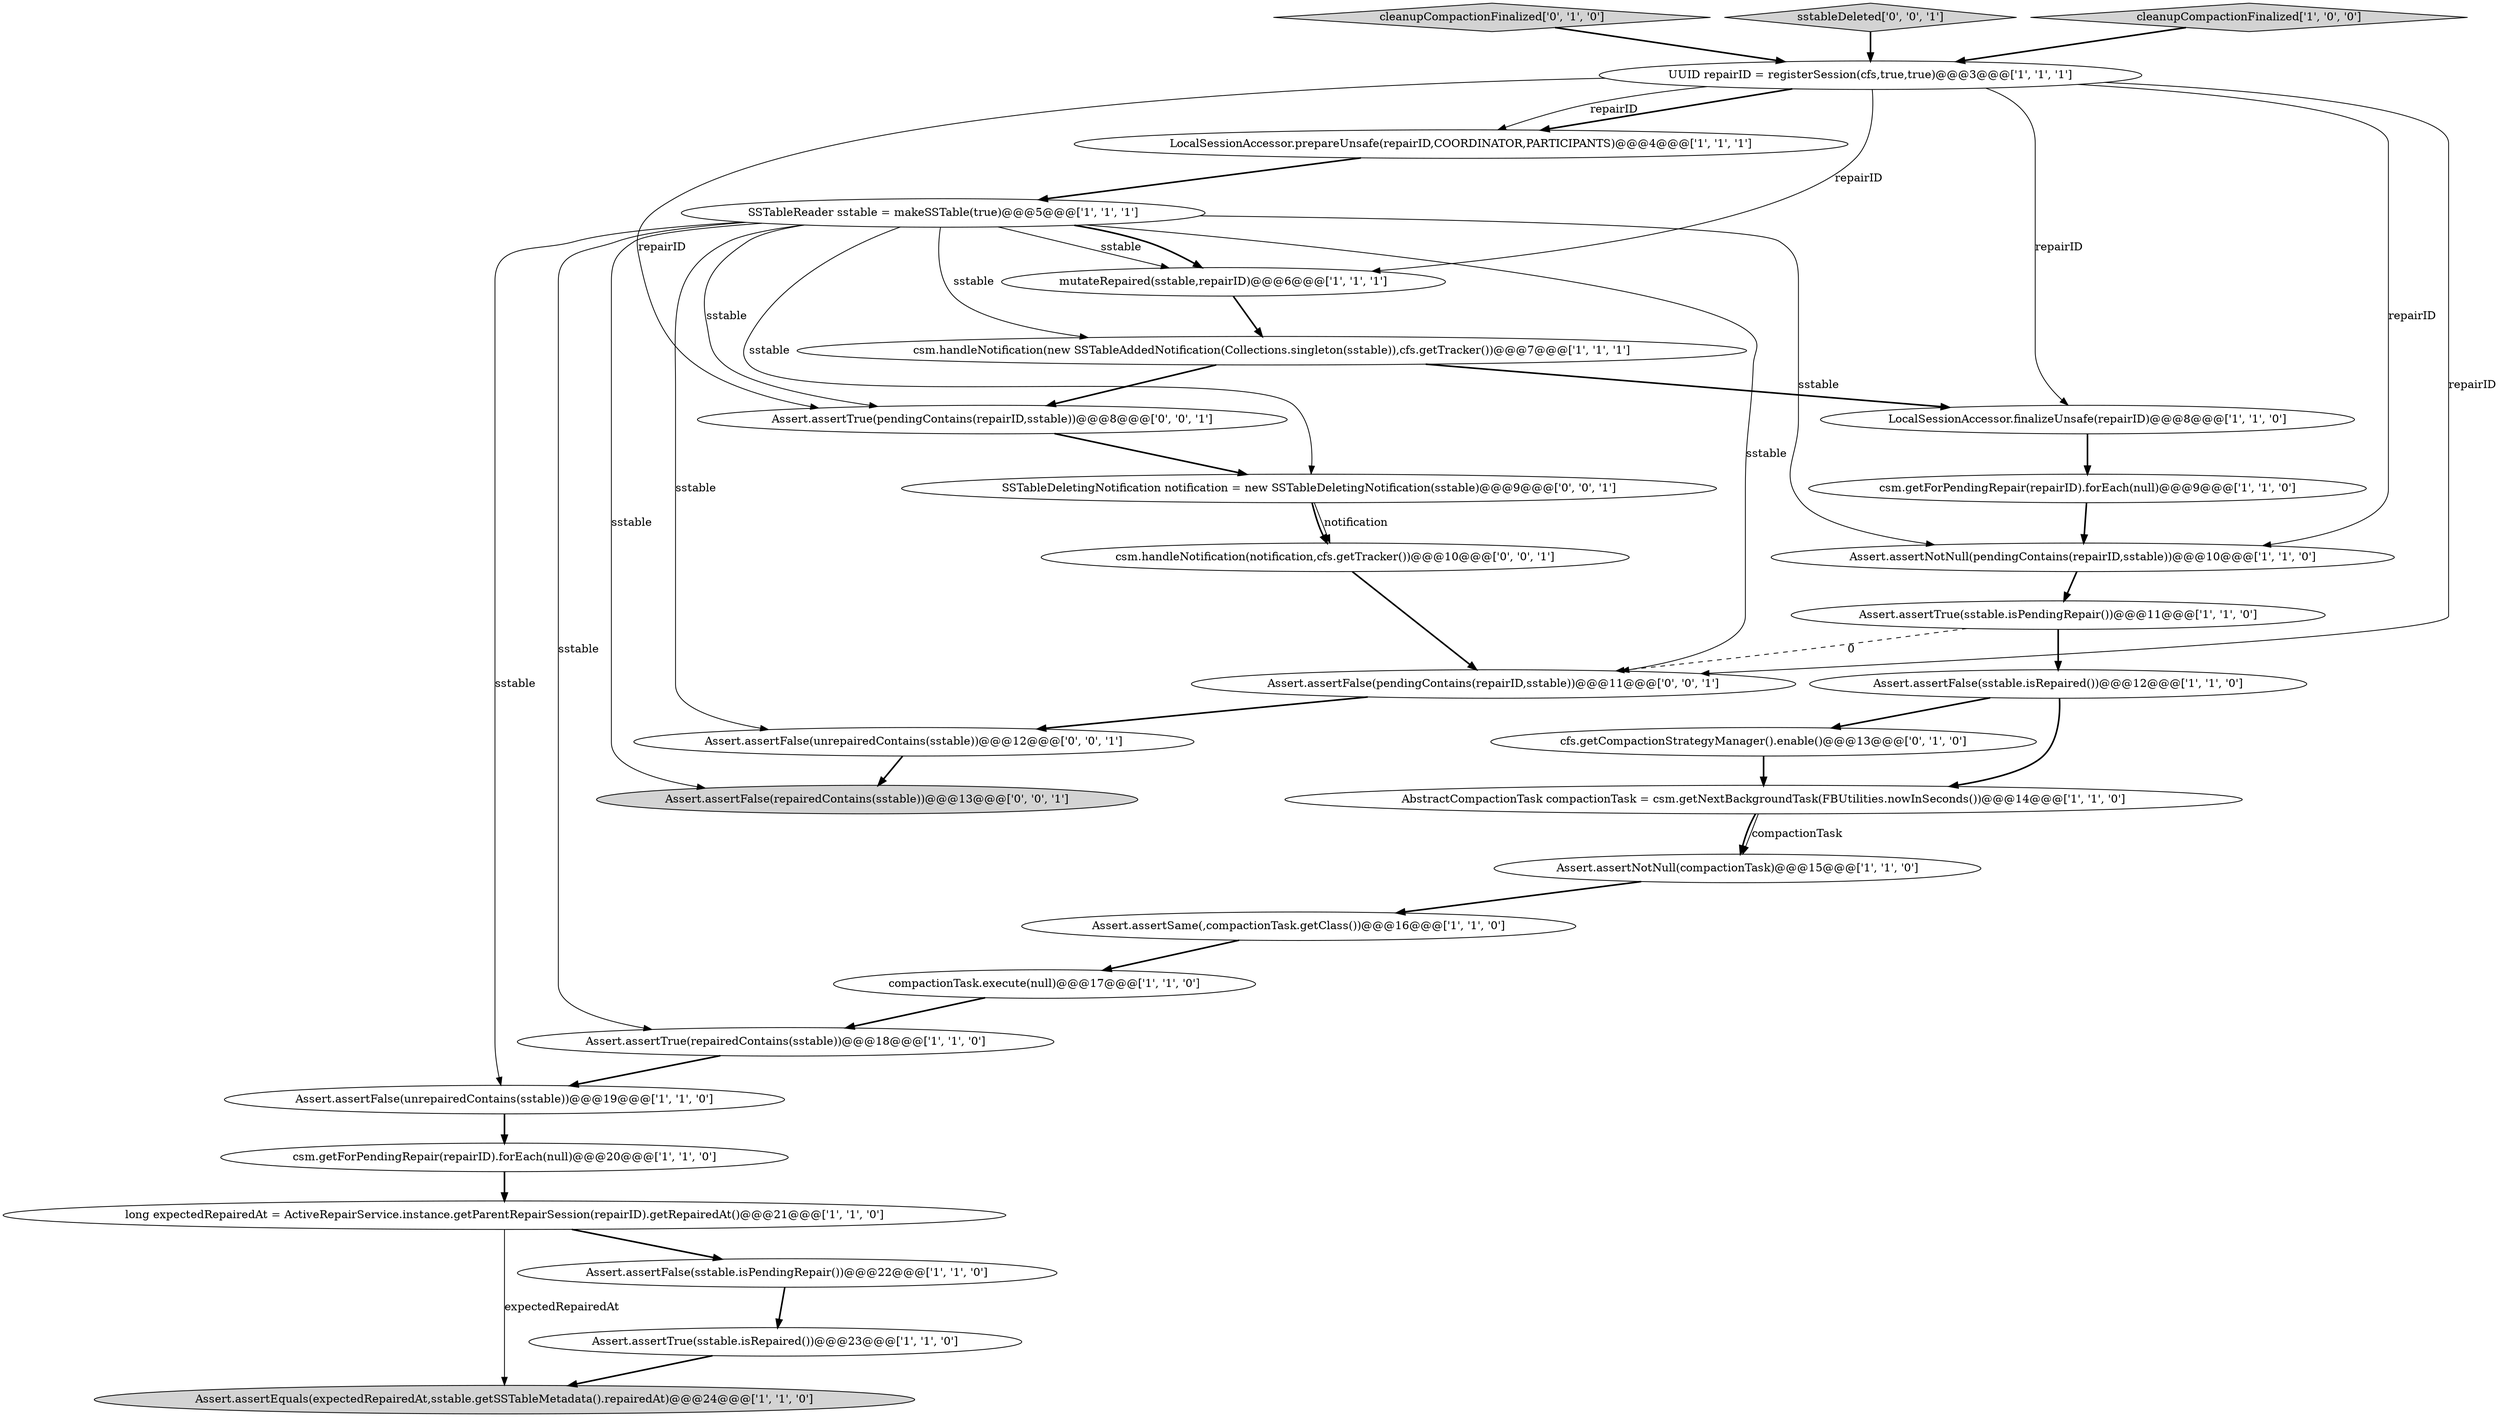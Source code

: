 digraph {
4 [style = filled, label = "Assert.assertFalse(unrepairedContains(sstable))@@@19@@@['1', '1', '0']", fillcolor = white, shape = ellipse image = "AAA0AAABBB1BBB"];
25 [style = filled, label = "Assert.assertFalse(pendingContains(repairID,sstable))@@@11@@@['0', '0', '1']", fillcolor = white, shape = ellipse image = "AAA0AAABBB3BBB"];
2 [style = filled, label = "Assert.assertTrue(sstable.isPendingRepair())@@@11@@@['1', '1', '0']", fillcolor = white, shape = ellipse image = "AAA0AAABBB1BBB"];
28 [style = filled, label = "Assert.assertFalse(repairedContains(sstable))@@@13@@@['0', '0', '1']", fillcolor = lightgray, shape = ellipse image = "AAA0AAABBB3BBB"];
14 [style = filled, label = "UUID repairID = registerSession(cfs,true,true)@@@3@@@['1', '1', '1']", fillcolor = white, shape = ellipse image = "AAA0AAABBB1BBB"];
23 [style = filled, label = "cleanupCompactionFinalized['0', '1', '0']", fillcolor = lightgray, shape = diamond image = "AAA0AAABBB2BBB"];
27 [style = filled, label = "sstableDeleted['0', '0', '1']", fillcolor = lightgray, shape = diamond image = "AAA0AAABBB3BBB"];
30 [style = filled, label = "csm.handleNotification(notification,cfs.getTracker())@@@10@@@['0', '0', '1']", fillcolor = white, shape = ellipse image = "AAA0AAABBB3BBB"];
7 [style = filled, label = "SSTableReader sstable = makeSSTable(true)@@@5@@@['1', '1', '1']", fillcolor = white, shape = ellipse image = "AAA0AAABBB1BBB"];
15 [style = filled, label = "Assert.assertEquals(expectedRepairedAt,sstable.getSSTableMetadata().repairedAt)@@@24@@@['1', '1', '0']", fillcolor = lightgray, shape = ellipse image = "AAA0AAABBB1BBB"];
0 [style = filled, label = "Assert.assertSame(,compactionTask.getClass())@@@16@@@['1', '1', '0']", fillcolor = white, shape = ellipse image = "AAA0AAABBB1BBB"];
10 [style = filled, label = "Assert.assertFalse(sstable.isPendingRepair())@@@22@@@['1', '1', '0']", fillcolor = white, shape = ellipse image = "AAA0AAABBB1BBB"];
21 [style = filled, label = "AbstractCompactionTask compactionTask = csm.getNextBackgroundTask(FBUtilities.nowInSeconds())@@@14@@@['1', '1', '0']", fillcolor = white, shape = ellipse image = "AAA0AAABBB1BBB"];
8 [style = filled, label = "LocalSessionAccessor.finalizeUnsafe(repairID)@@@8@@@['1', '1', '0']", fillcolor = white, shape = ellipse image = "AAA0AAABBB1BBB"];
1 [style = filled, label = "cleanupCompactionFinalized['1', '0', '0']", fillcolor = lightgray, shape = diamond image = "AAA0AAABBB1BBB"];
24 [style = filled, label = "SSTableDeletingNotification notification = new SSTableDeletingNotification(sstable)@@@9@@@['0', '0', '1']", fillcolor = white, shape = ellipse image = "AAA0AAABBB3BBB"];
6 [style = filled, label = "long expectedRepairedAt = ActiveRepairService.instance.getParentRepairSession(repairID).getRepairedAt()@@@21@@@['1', '1', '0']", fillcolor = white, shape = ellipse image = "AAA0AAABBB1BBB"];
22 [style = filled, label = "cfs.getCompactionStrategyManager().enable()@@@13@@@['0', '1', '0']", fillcolor = white, shape = ellipse image = "AAA1AAABBB2BBB"];
16 [style = filled, label = "csm.handleNotification(new SSTableAddedNotification(Collections.singleton(sstable)),cfs.getTracker())@@@7@@@['1', '1', '1']", fillcolor = white, shape = ellipse image = "AAA0AAABBB1BBB"];
5 [style = filled, label = "csm.getForPendingRepair(repairID).forEach(null)@@@20@@@['1', '1', '0']", fillcolor = white, shape = ellipse image = "AAA0AAABBB1BBB"];
18 [style = filled, label = "LocalSessionAccessor.prepareUnsafe(repairID,COORDINATOR,PARTICIPANTS)@@@4@@@['1', '1', '1']", fillcolor = white, shape = ellipse image = "AAA0AAABBB1BBB"];
19 [style = filled, label = "csm.getForPendingRepair(repairID).forEach(null)@@@9@@@['1', '1', '0']", fillcolor = white, shape = ellipse image = "AAA0AAABBB1BBB"];
11 [style = filled, label = "Assert.assertTrue(sstable.isRepaired())@@@23@@@['1', '1', '0']", fillcolor = white, shape = ellipse image = "AAA0AAABBB1BBB"];
17 [style = filled, label = "compactionTask.execute(null)@@@17@@@['1', '1', '0']", fillcolor = white, shape = ellipse image = "AAA0AAABBB1BBB"];
20 [style = filled, label = "Assert.assertFalse(sstable.isRepaired())@@@12@@@['1', '1', '0']", fillcolor = white, shape = ellipse image = "AAA0AAABBB1BBB"];
29 [style = filled, label = "Assert.assertTrue(pendingContains(repairID,sstable))@@@8@@@['0', '0', '1']", fillcolor = white, shape = ellipse image = "AAA0AAABBB3BBB"];
9 [style = filled, label = "Assert.assertNotNull(pendingContains(repairID,sstable))@@@10@@@['1', '1', '0']", fillcolor = white, shape = ellipse image = "AAA0AAABBB1BBB"];
13 [style = filled, label = "Assert.assertTrue(repairedContains(sstable))@@@18@@@['1', '1', '0']", fillcolor = white, shape = ellipse image = "AAA0AAABBB1BBB"];
12 [style = filled, label = "Assert.assertNotNull(compactionTask)@@@15@@@['1', '1', '0']", fillcolor = white, shape = ellipse image = "AAA0AAABBB1BBB"];
26 [style = filled, label = "Assert.assertFalse(unrepairedContains(sstable))@@@12@@@['0', '0', '1']", fillcolor = white, shape = ellipse image = "AAA0AAABBB3BBB"];
3 [style = filled, label = "mutateRepaired(sstable,repairID)@@@6@@@['1', '1', '1']", fillcolor = white, shape = ellipse image = "AAA0AAABBB1BBB"];
7->26 [style = solid, label="sstable"];
12->0 [style = bold, label=""];
7->24 [style = solid, label="sstable"];
27->14 [style = bold, label=""];
19->9 [style = bold, label=""];
21->12 [style = solid, label="compactionTask"];
24->30 [style = solid, label="notification"];
13->4 [style = bold, label=""];
14->18 [style = bold, label=""];
2->25 [style = dashed, label="0"];
4->5 [style = bold, label=""];
25->26 [style = bold, label=""];
20->22 [style = bold, label=""];
16->8 [style = bold, label=""];
9->2 [style = bold, label=""];
10->11 [style = bold, label=""];
11->15 [style = bold, label=""];
14->9 [style = solid, label="repairID"];
7->3 [style = solid, label="sstable"];
24->30 [style = bold, label=""];
14->18 [style = solid, label="repairID"];
1->14 [style = bold, label=""];
30->25 [style = bold, label=""];
7->29 [style = solid, label="sstable"];
7->4 [style = solid, label="sstable"];
7->28 [style = solid, label="sstable"];
21->12 [style = bold, label=""];
7->25 [style = solid, label="sstable"];
7->3 [style = bold, label=""];
6->10 [style = bold, label=""];
16->29 [style = bold, label=""];
20->21 [style = bold, label=""];
14->29 [style = solid, label="repairID"];
14->3 [style = solid, label="repairID"];
7->9 [style = solid, label="sstable"];
17->13 [style = bold, label=""];
2->20 [style = bold, label=""];
7->13 [style = solid, label="sstable"];
7->16 [style = solid, label="sstable"];
0->17 [style = bold, label=""];
14->8 [style = solid, label="repairID"];
26->28 [style = bold, label=""];
23->14 [style = bold, label=""];
14->25 [style = solid, label="repairID"];
6->15 [style = solid, label="expectedRepairedAt"];
3->16 [style = bold, label=""];
22->21 [style = bold, label=""];
29->24 [style = bold, label=""];
5->6 [style = bold, label=""];
8->19 [style = bold, label=""];
18->7 [style = bold, label=""];
}
